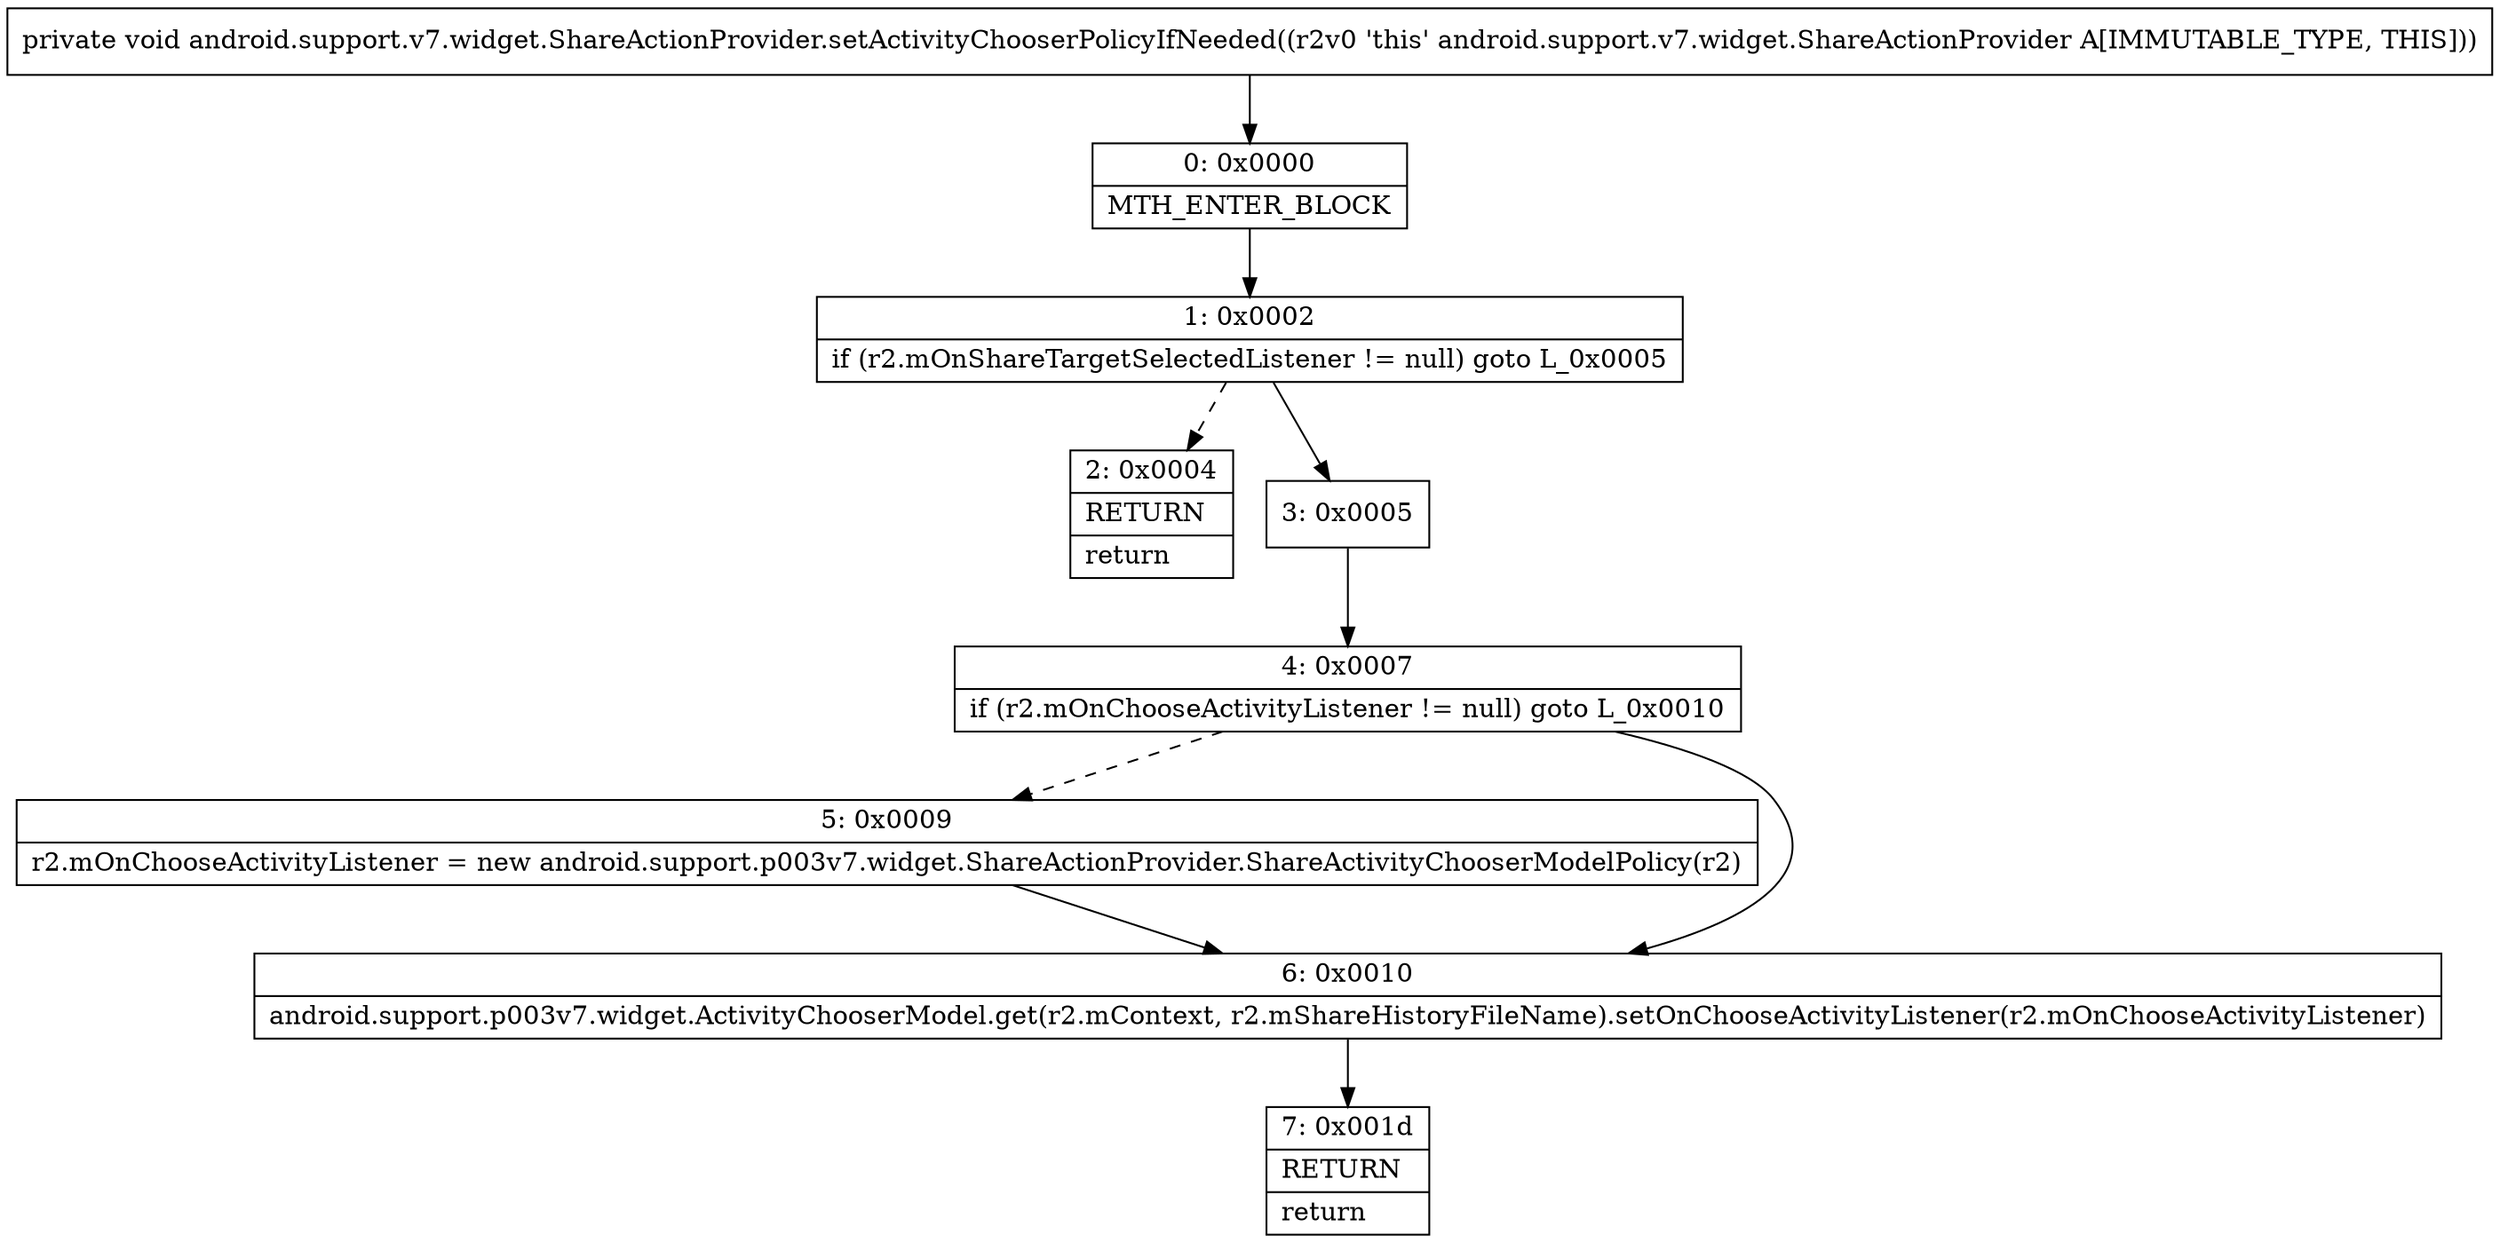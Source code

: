 digraph "CFG forandroid.support.v7.widget.ShareActionProvider.setActivityChooserPolicyIfNeeded()V" {
Node_0 [shape=record,label="{0\:\ 0x0000|MTH_ENTER_BLOCK\l}"];
Node_1 [shape=record,label="{1\:\ 0x0002|if (r2.mOnShareTargetSelectedListener != null) goto L_0x0005\l}"];
Node_2 [shape=record,label="{2\:\ 0x0004|RETURN\l|return\l}"];
Node_3 [shape=record,label="{3\:\ 0x0005}"];
Node_4 [shape=record,label="{4\:\ 0x0007|if (r2.mOnChooseActivityListener != null) goto L_0x0010\l}"];
Node_5 [shape=record,label="{5\:\ 0x0009|r2.mOnChooseActivityListener = new android.support.p003v7.widget.ShareActionProvider.ShareActivityChooserModelPolicy(r2)\l}"];
Node_6 [shape=record,label="{6\:\ 0x0010|android.support.p003v7.widget.ActivityChooserModel.get(r2.mContext, r2.mShareHistoryFileName).setOnChooseActivityListener(r2.mOnChooseActivityListener)\l}"];
Node_7 [shape=record,label="{7\:\ 0x001d|RETURN\l|return\l}"];
MethodNode[shape=record,label="{private void android.support.v7.widget.ShareActionProvider.setActivityChooserPolicyIfNeeded((r2v0 'this' android.support.v7.widget.ShareActionProvider A[IMMUTABLE_TYPE, THIS])) }"];
MethodNode -> Node_0;
Node_0 -> Node_1;
Node_1 -> Node_2[style=dashed];
Node_1 -> Node_3;
Node_3 -> Node_4;
Node_4 -> Node_5[style=dashed];
Node_4 -> Node_6;
Node_5 -> Node_6;
Node_6 -> Node_7;
}

